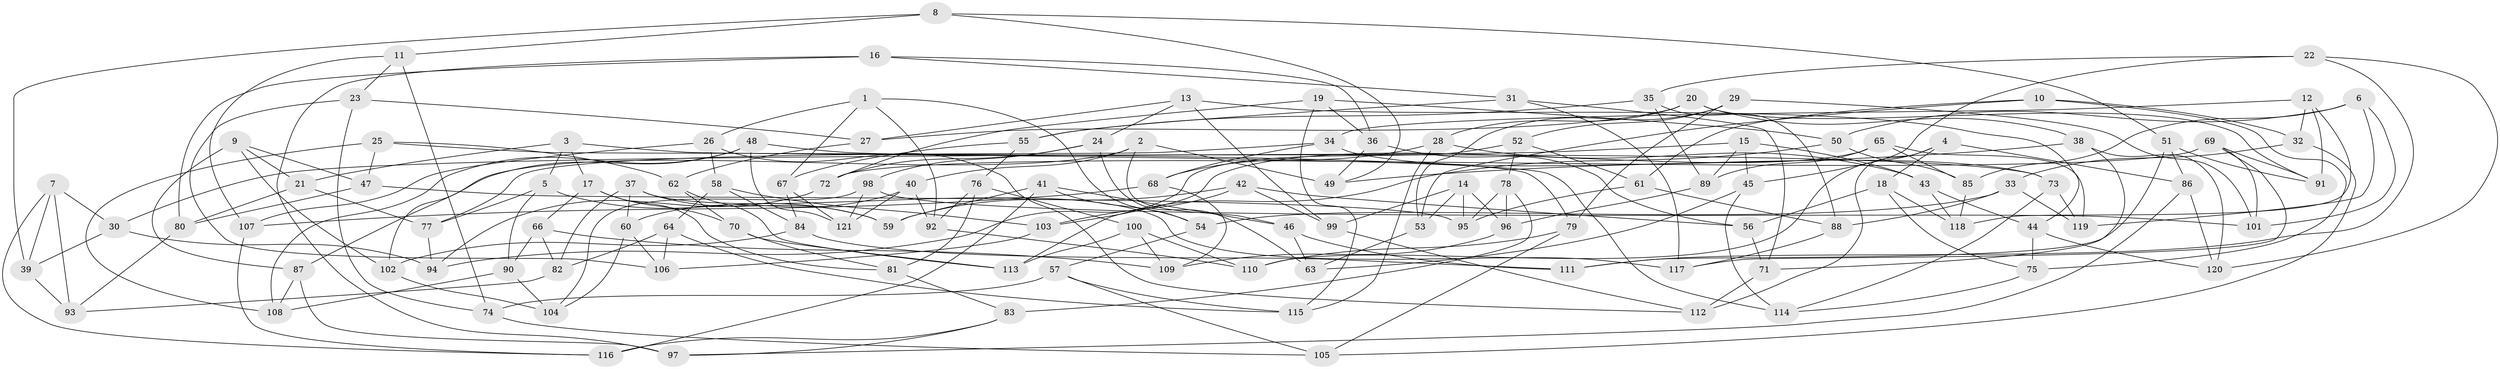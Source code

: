 // coarse degree distribution, {11: 0.10204081632653061, 10: 0.061224489795918366, 4: 0.5102040816326531, 8: 0.12244897959183673, 7: 0.08163265306122448, 6: 0.061224489795918366, 9: 0.02040816326530612, 3: 0.04081632653061224}
// Generated by graph-tools (version 1.1) at 2025/53/03/04/25 22:53:32]
// undirected, 121 vertices, 242 edges
graph export_dot {
  node [color=gray90,style=filled];
  1;
  2;
  3;
  4;
  5;
  6;
  7;
  8;
  9;
  10;
  11;
  12;
  13;
  14;
  15;
  16;
  17;
  18;
  19;
  20;
  21;
  22;
  23;
  24;
  25;
  26;
  27;
  28;
  29;
  30;
  31;
  32;
  33;
  34;
  35;
  36;
  37;
  38;
  39;
  40;
  41;
  42;
  43;
  44;
  45;
  46;
  47;
  48;
  49;
  50;
  51;
  52;
  53;
  54;
  55;
  56;
  57;
  58;
  59;
  60;
  61;
  62;
  63;
  64;
  65;
  66;
  67;
  68;
  69;
  70;
  71;
  72;
  73;
  74;
  75;
  76;
  77;
  78;
  79;
  80;
  81;
  82;
  83;
  84;
  85;
  86;
  87;
  88;
  89;
  90;
  91;
  92;
  93;
  94;
  95;
  96;
  97;
  98;
  99;
  100;
  101;
  102;
  103;
  104;
  105;
  106;
  107;
  108;
  109;
  110;
  111;
  112;
  113;
  114;
  115;
  116;
  117;
  118;
  119;
  120;
  121;
  1 -- 54;
  1 -- 92;
  1 -- 26;
  1 -- 67;
  2 -- 49;
  2 -- 40;
  2 -- 87;
  2 -- 46;
  3 -- 114;
  3 -- 17;
  3 -- 21;
  3 -- 5;
  4 -- 18;
  4 -- 112;
  4 -- 110;
  4 -- 86;
  5 -- 59;
  5 -- 90;
  5 -- 77;
  6 -- 101;
  6 -- 50;
  6 -- 119;
  6 -- 85;
  7 -- 30;
  7 -- 93;
  7 -- 116;
  7 -- 39;
  8 -- 49;
  8 -- 51;
  8 -- 11;
  8 -- 39;
  9 -- 21;
  9 -- 102;
  9 -- 87;
  9 -- 47;
  10 -- 32;
  10 -- 75;
  10 -- 53;
  10 -- 61;
  11 -- 23;
  11 -- 74;
  11 -- 107;
  12 -- 34;
  12 -- 91;
  12 -- 118;
  12 -- 32;
  13 -- 27;
  13 -- 44;
  13 -- 99;
  13 -- 24;
  14 -- 96;
  14 -- 99;
  14 -- 53;
  14 -- 95;
  15 -- 89;
  15 -- 45;
  15 -- 30;
  15 -- 43;
  16 -- 97;
  16 -- 80;
  16 -- 31;
  16 -- 36;
  17 -- 81;
  17 -- 70;
  17 -- 66;
  18 -- 56;
  18 -- 75;
  18 -- 118;
  19 -- 36;
  19 -- 50;
  19 -- 72;
  19 -- 115;
  20 -- 38;
  20 -- 27;
  20 -- 91;
  20 -- 28;
  21 -- 77;
  21 -- 80;
  22 -- 111;
  22 -- 120;
  22 -- 45;
  22 -- 35;
  23 -- 27;
  23 -- 106;
  23 -- 74;
  24 -- 98;
  24 -- 63;
  24 -- 72;
  25 -- 108;
  25 -- 62;
  25 -- 47;
  25 -- 79;
  26 -- 112;
  26 -- 58;
  26 -- 107;
  27 -- 62;
  28 -- 68;
  28 -- 115;
  28 -- 43;
  29 -- 52;
  29 -- 53;
  29 -- 101;
  29 -- 79;
  30 -- 39;
  30 -- 94;
  31 -- 71;
  31 -- 55;
  31 -- 117;
  32 -- 33;
  32 -- 105;
  33 -- 88;
  33 -- 119;
  33 -- 54;
  34 -- 68;
  34 -- 77;
  34 -- 73;
  35 -- 55;
  35 -- 88;
  35 -- 89;
  36 -- 56;
  36 -- 49;
  37 -- 59;
  37 -- 117;
  37 -- 60;
  37 -- 82;
  38 -- 49;
  38 -- 120;
  38 -- 71;
  39 -- 93;
  40 -- 60;
  40 -- 92;
  40 -- 121;
  41 -- 59;
  41 -- 54;
  41 -- 46;
  41 -- 116;
  42 -- 56;
  42 -- 103;
  42 -- 59;
  42 -- 99;
  43 -- 44;
  43 -- 118;
  44 -- 75;
  44 -- 120;
  45 -- 114;
  45 -- 63;
  46 -- 63;
  46 -- 111;
  47 -- 95;
  47 -- 80;
  48 -- 102;
  48 -- 108;
  48 -- 73;
  48 -- 121;
  50 -- 113;
  50 -- 85;
  51 -- 91;
  51 -- 111;
  51 -- 86;
  52 -- 78;
  52 -- 61;
  52 -- 94;
  53 -- 63;
  54 -- 57;
  55 -- 76;
  55 -- 67;
  56 -- 71;
  57 -- 115;
  57 -- 74;
  57 -- 105;
  58 -- 103;
  58 -- 64;
  58 -- 84;
  60 -- 106;
  60 -- 104;
  61 -- 95;
  61 -- 88;
  62 -- 70;
  62 -- 113;
  64 -- 115;
  64 -- 82;
  64 -- 106;
  65 -- 103;
  65 -- 119;
  65 -- 89;
  65 -- 85;
  66 -- 82;
  66 -- 109;
  66 -- 90;
  67 -- 121;
  67 -- 84;
  68 -- 107;
  68 -- 109;
  69 -- 91;
  69 -- 101;
  69 -- 117;
  69 -- 72;
  70 -- 81;
  70 -- 113;
  71 -- 112;
  72 -- 94;
  73 -- 119;
  73 -- 114;
  74 -- 105;
  75 -- 114;
  76 -- 81;
  76 -- 92;
  76 -- 100;
  77 -- 94;
  78 -- 96;
  78 -- 95;
  78 -- 83;
  79 -- 105;
  79 -- 110;
  80 -- 93;
  81 -- 83;
  82 -- 93;
  83 -- 116;
  83 -- 97;
  84 -- 111;
  84 -- 102;
  85 -- 118;
  86 -- 97;
  86 -- 120;
  87 -- 108;
  87 -- 97;
  88 -- 117;
  89 -- 96;
  90 -- 108;
  90 -- 104;
  92 -- 110;
  96 -- 109;
  98 -- 101;
  98 -- 104;
  98 -- 121;
  99 -- 112;
  100 -- 113;
  100 -- 109;
  100 -- 110;
  102 -- 104;
  103 -- 106;
  107 -- 116;
}
